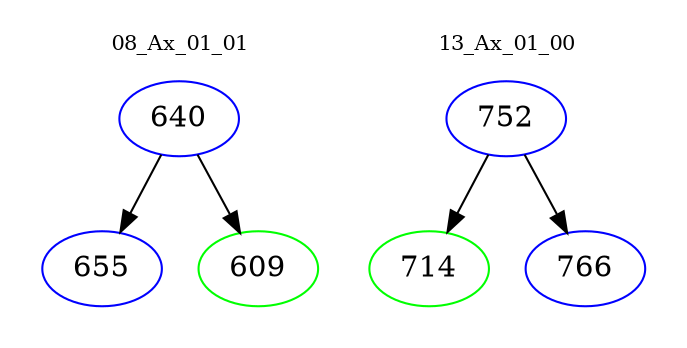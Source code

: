 digraph{
subgraph cluster_0 {
color = white
label = "08_Ax_01_01";
fontsize=10;
T0_640 [label="640", color="blue"]
T0_640 -> T0_655 [color="black"]
T0_655 [label="655", color="blue"]
T0_640 -> T0_609 [color="black"]
T0_609 [label="609", color="green"]
}
subgraph cluster_1 {
color = white
label = "13_Ax_01_00";
fontsize=10;
T1_752 [label="752", color="blue"]
T1_752 -> T1_714 [color="black"]
T1_714 [label="714", color="green"]
T1_752 -> T1_766 [color="black"]
T1_766 [label="766", color="blue"]
}
}

